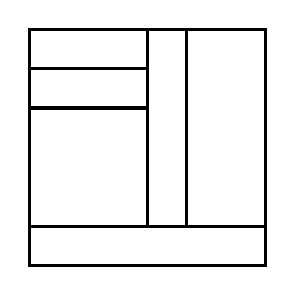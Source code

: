 \begin{tikzpicture}[very thick, scale=.5]
    \draw (0,5) rectangle (3,6);
    \draw (0,4) rectangle (3,5);
    \draw (0,1) rectangle (3,4);
    \draw (3,1) rectangle (4,6);
    \draw (4,1) rectangle (6,6);
    \draw (0,0) rectangle (6,1);
\end{tikzpicture}
